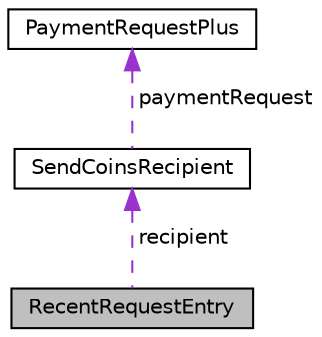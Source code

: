 digraph "RecentRequestEntry"
{
 // LATEX_PDF_SIZE
  edge [fontname="Helvetica",fontsize="10",labelfontname="Helvetica",labelfontsize="10"];
  node [fontname="Helvetica",fontsize="10",shape=record];
  Node1 [label="RecentRequestEntry",height=0.2,width=0.4,color="black", fillcolor="grey75", style="filled", fontcolor="black",tooltip=" "];
  Node2 -> Node1 [dir="back",color="darkorchid3",fontsize="10",style="dashed",label=" recipient" ,fontname="Helvetica"];
  Node2 [label="SendCoinsRecipient",height=0.2,width=0.4,color="black", fillcolor="white", style="filled",URL="$class_send_coins_recipient.html",tooltip=" "];
  Node3 -> Node2 [dir="back",color="darkorchid3",fontsize="10",style="dashed",label=" paymentRequest" ,fontname="Helvetica"];
  Node3 [label="PaymentRequestPlus",height=0.2,width=0.4,color="black", fillcolor="white", style="filled",URL="$class_payment_request_plus.html",tooltip=" "];
}

